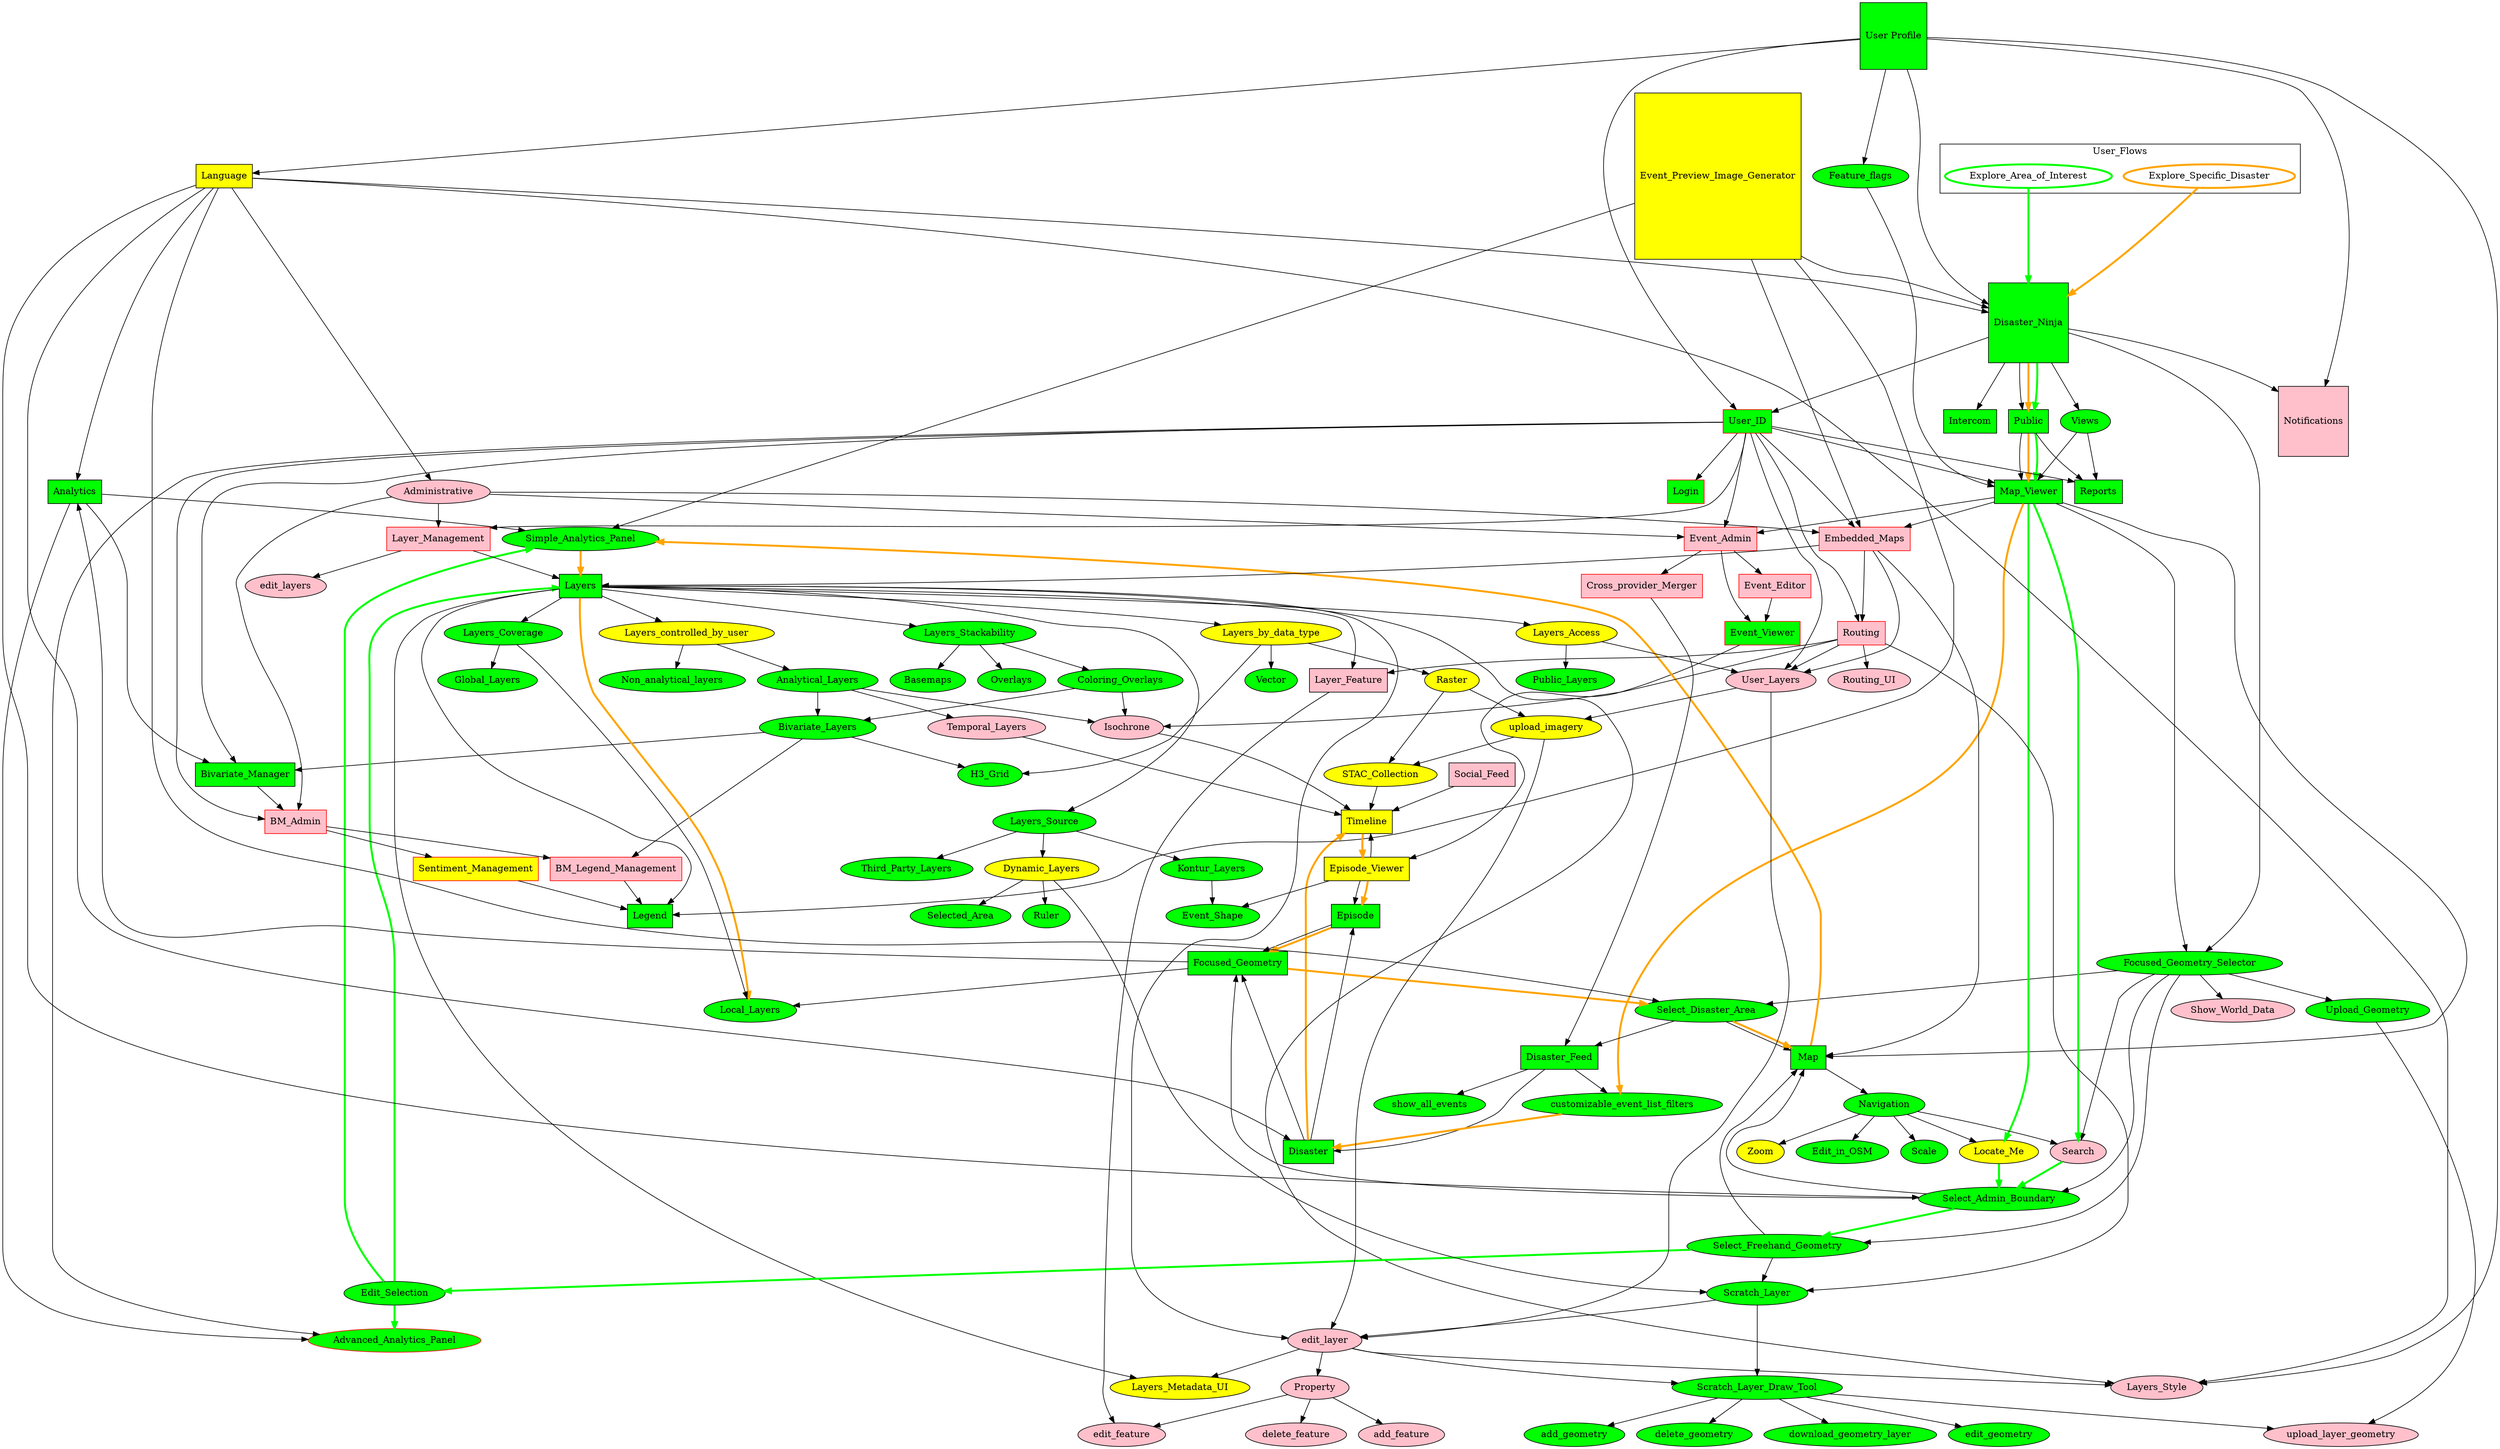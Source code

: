 digraph Information_architecture {
    сompound = True

    {
        // things that exist
        node[fillcolor=green,style=filled]

        Advanced_Analytics_Panel [color=red]
        Analytical_Layers
        Analytics [shape=rectangle]
        Basemaps
        Bivariate_Layers
        Bivariate_Manager [shape = rectangle]
        Coloring_Overlays
        Disaster [shape=rectangle]
        Disaster_Feed [shape=rectangle]
        Disaster_Ninja [shape=square]
        Edit_Selection
        Edit_in_OSM
        Episode [shape=rectangle]
        Event_Shape
        Event_Viewer [shape=rectangle,color=red]
        Feature_flags
        Focused_Geometry [shape=rectangle]
        Focused_Geometry_Selector
        Global_Layers
        H3_Grid
        Intercom [shape=rectangle]
        Kontur_Layers
        Layers [shape=rectangle]
        Layers_Coverage
        Layers_Source
        Layers_Stackability
        Legend [shape=rectangle]
        Local_Layers
        Local_Layers
        Login [shape=rectangle,color=red]
        Map [shape=rectangle]
        Map_Viewer [shape=rectangle]
        Navigation
        Non_analytical_layers
        Overlays
        Public [shape=rectangle]
        Public_Layers
        Reports [shape=rectangle]
        Ruler
        Scale
        Scratch_Layer
        Scratch_Layer_Draw_Tool
        Select_Admin_Boundary
        Select_Disaster_Area
        Select_Freehand_Geometry
        Selected_Area
        Simple_Analytics_Panel
        Third_Party_Layers
        Upload_Geometry
        User_ID [shape=rectangle,color=red]
        User_Profile_Service [label="User Profile",shape=square]
        Vector
        Views
        add_geometry
        customizable_event_list_filters
        delete_geometry
        download_geometry_layer
        edit_geometry
        show_all_events
    }

    {
        // things that we work on now
        node[fillcolor=yellow,style=filled]

        Dynamic_Layers
        Episode_Viewer [shape=rectangle]
        Event_Preview_Image_Generator [shape=square]
        Language [shape=rectangle]
        Layers_Access
        Layers_Metadata_UI
        Layers_by_data_type
        Layers_controlled_by_user
        Locate_Me
        Raster
        STAC_Collection
        Sentiment_Management [shape=rectangle,color=red]
        Timeline [shape=rectangle]
        Zoom
        upload_imagery
    }

    Analytical_Layers -> Bivariate_Layers
    Analytical_Layers // Analytical_Layers are the layers that have the control
    Analytics -> Simple_Analytics_Panel, Advanced_Analytics_Panel, Bivariate_Manager
    Bivariate_Layers -> Bivariate_Manager
    Bivariate_Layers -> H3_Grid
    Coloring_Overlays -> Bivariate_Layers
    Coloring_Overlays // coloring overlays are the overlays from which only one can be enabled
    Disaster -> Episode
    Disaster -> Focused_Geometry
    Disaster_Feed -> Disaster
    Disaster_Feed -> customizable_event_list_filters
    Disaster_Feed -> show_all_events
    Disaster_Ninja -> Focused_Geometry_Selector
    Disaster_Ninja -> Intercom
    Disaster_Ninja -> Public
    Disaster_Ninja -> User_ID
    Disaster_Ninja -> Views
    Dynamic_Layers -> Ruler
    Dynamic_Layers -> Scratch_Layer
    Dynamic_Layers -> Selected_Area
    Episode_Viewer -> Episode -> Focused_Geometry -> Analytics
    Episode_Viewer -> Event_Shape
    Episode_Viewer -> Timeline
    Event_Preview_Image_Generator -> Disaster_Ninja
    Event_Preview_Image_Generator -> Legend
    Event_Preview_Image_Generator -> Simple_Analytics_Panel
    Event_Viewer -> Episode_Viewer
    Feature_flags -> Map_Viewer
    Focused_Geometry -> Local_Layers
    Focused_Geometry_Selector -> Select_Disaster_Area, Select_Freehand_Geometry, Select_Admin_Boundary, Upload_Geometry
    Kontur_Layers -> Event_Shape
    Language -> Analytics
    Language -> Disaster
    Language -> Disaster_Ninja
    Language -> Select_Admin_Boundary
    Language -> Select_Disaster_Area
    Layers -> Layers_Access
    Layers -> Layers_Coverage
    Layers -> Layers_Metadata_UI
    Layers -> Layers_Source
    Layers -> Layers_Stackability
    Layers -> Layers_by_data_type
    Layers -> Layers_controlled_by_user
    Layers -> Legend
    Layers_Access -> Public_Layers
    Layers_Coverage -> Global_Layers
    Layers_Coverage -> Local_Layers
    Layers_Source -> Dynamic_Layers
    Layers_Source -> Kontur_Layers
    Layers_Source -> Third_Party_Layers
    Layers_Stackability -> Basemaps
    Layers_Stackability -> Coloring_Overlays
    Layers_Stackability -> Overlays
    Layers_by_data_type
    Layers_by_data_type -> H3_Grid
    Layers_by_data_type -> Raster
    Layers_by_data_type -> Vector
    Layers_controlled_by_user -> Analytical_Layers
    Layers_controlled_by_user -> Non_analytical_layers
    Map -> Navigation
    Map_Viewer -> Focused_Geometry_Selector
    Map_Viewer -> Map
    Navigation -> Scale, Zoom, Locate_Me, Edit_in_OSM
    Public -> Map_Viewer
    Public -> Reports
    Raster -> STAC_Collection
    Raster -> upload_imagery
    STAC_Collection -> Timeline
    Scratch_Layer -> Scratch_Layer_Draw_Tool
    Scratch_Layer_Draw_Tool -> add_geometry, edit_geometry, delete_geometry, download_geometry_layer
    Select_Admin_Boundary -> Focused_Geometry
    Select_Admin_Boundary -> Map
    Select_Disaster_Area -> Disaster_Feed
    Select_Disaster_Area -> Map
    Select_Freehand_Geometry -> Edit_Selection
    Select_Freehand_Geometry -> Map
    Select_Freehand_Geometry -> Scratch_Layer
    Sentiment_Management -> Legend
    User_ID -> Advanced_Analytics_Panel
    User_ID -> Bivariate_Manager
    User_ID -> Login
    User_ID -> Map_Viewer
    User_ID -> Reports
    User_Profile_Service -> Disaster_Ninja
    User_Profile_Service -> Feature_flags
    User_Profile_Service -> Language
    User_Profile_Service -> User_ID
    Views -> Map_Viewer
    Views -> Reports
    upload_imagery -> STAC_Collection

    {
        // things that are our future
        node[fillcolor=pink,style=filled]

        Administrative
        BM_Admin [shape=rectangle,color=red]
        BM_Legend_Management [shape=rectangle,color=red]
        Cross_provider_Merger [shape=rectangle,color=red]
        Embedded_Maps [shape=rectangle,color=red]
        Event_Admin [shape=rectangle,color=red]
        Event_Editor [shape=rectangle,color=red]
        Isochrone
        Layer_Feature [shape=rectangle]
        Layer_Management [shape=rectangle,color=red]
        Layers_Style
        Notifications [shape=square]
        Property
        Routing [shape=rectangle,color=red]
        Routing_UI
        Search
        Show_World_Data
        Social_Feed [shape=rectangle]
        Temporal_Layers
        User_Layers
        add_feature
        delete_feature
        edit_feature
        edit_layer
        edit_layers
        upload_layer_geometry

        Administrative -> Event_Admin, Embedded_Maps, BM_Admin, Layer_Management
        Analytical_Layers -> Isochrone
        Analytical_Layers -> Temporal_Layers
        BM_Admin -> BM_Legend_Management
        BM_Admin -> Sentiment_Management
        BM_Legend_Management -> Legend
        Bivariate_Layers -> BM_Legend_Management
        Bivariate_Manager -> BM_Admin
        Coloring_Overlays -> Isochrone
        Cross_provider_Merger -> Disaster_Feed
        Disaster_Ninja -> Notifications
        Embedded_Maps -> Layers
        Embedded_Maps -> Map
        Embedded_Maps -> Routing
        Embedded_Maps -> User_Layers
        Event_Admin -> Cross_provider_Merger
        Event_Admin -> Event_Editor
        Event_Admin -> Event_Viewer
        Event_Editor -> Event_Viewer
        Event_Preview_Image_Generator -> Embedded_Maps
        Focused_Geometry_Selector -> Search
        Focused_Geometry_Selector -> Show_World_Data
        Isochrone -> Timeline
        Language -> Administrative
        Language -> Layers_Style
        Layer_Feature -> edit_feature
        Layer_Management -> Layers
        Layer_Management -> edit_layers
        Layers -> Layer_Feature
        Layers -> Layers_Style
        Layers -> edit_layer
        Layers_Access -> User_Layers
        Map_Viewer -> Embedded_Maps
        Map_Viewer -> Event_Admin
        Navigation -> Search
        Property -> edit_feature, delete_feature, add_feature
        Routing -> Isochrone
        Routing -> Layer_Feature
        Routing -> Routing_UI
        Routing -> Scratch_Layer
        Routing -> User_Layers
        Scratch_Layer -> edit_layer
        Scratch_Layer_Draw_Tool -> upload_layer_geometry
        Social_Feed -> Timeline
        Temporal_Layers -> Timeline
        Upload_Geometry -> upload_layer_geometry
        User_ID -> BM_Admin
        User_ID -> Embedded_Maps
        User_ID -> Event_Admin
        User_ID -> Layer_Management
        User_ID -> Routing
        User_ID -> User_Layers
        User_Layers -> edit_layer
        User_Layers -> upload_imagery
        User_Profile_Service -> Layers_Style
        User_Profile_Service -> Notifications
        edit_layer -> Layers_Metadata_UI
        edit_layer -> Layers_Style
        edit_layer -> Property
        edit_layer -> Scratch_Layer_Draw_Tool
        upload_imagery -> edit_layer
    }


    {
        edge [penwidth=3,weight=10]
        subgraph cluster_Flows {
            Explore_Specific_Disaster [color=orange,penwidth=3]
            Explore_Area_of_Interest [color=green,penwidth=3]
            label = User_Flows
        }


        {
            edge [color=orange]

            Explore_Specific_Disaster
            -> Disaster_Ninja
            -> Public
            -> Map_Viewer
            -> customizable_event_list_filters
            -> Disaster
            -> Timeline
            -> Episode_Viewer
            -> Episode
            -> Focused_Geometry
            -> Select_Disaster_Area
            -> Map
            -> Simple_Analytics_Panel
            -> Layers
            -> Local_Layers
        }

        {
            edge [color=green]

            Explore_Area_of_Interest
            -> Disaster_Ninja
            -> Public
            -> Map_Viewer
            -> Search, Locate_Me
            -> Select_Admin_Boundary
            -> Select_Freehand_Geometry
            -> Edit_Selection
            -> Simple_Analytics_Panel, Advanced_Analytics_Panel, Layers
        }

    }

}
